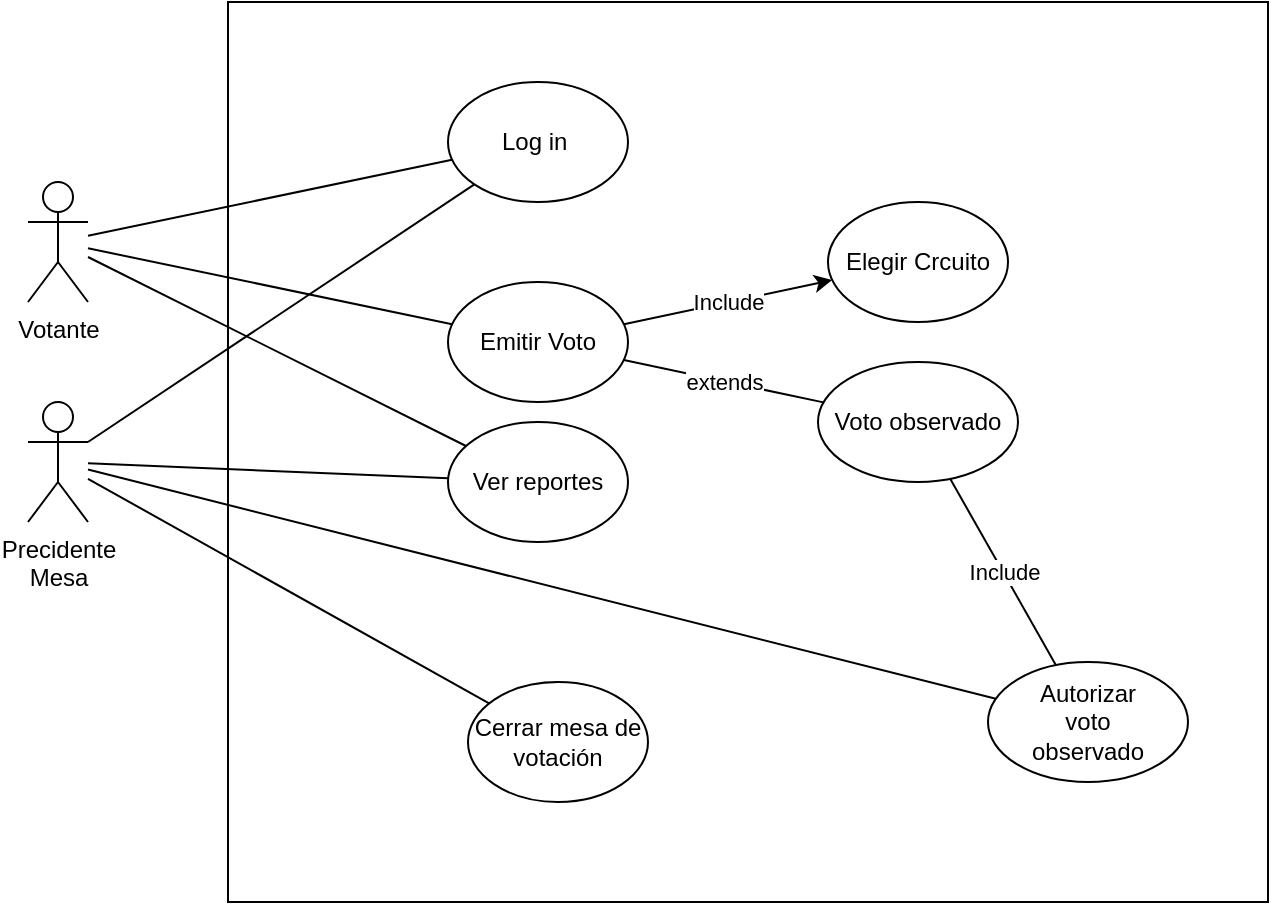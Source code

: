 <mxfile>
    <diagram id="dPtgqSaLlHDjPtCQdF0w" name="Page-1">
        <mxGraphModel dx="1734" dy="804" grid="1" gridSize="10" guides="1" tooltips="1" connect="1" arrows="1" fold="1" page="1" pageScale="1" pageWidth="827" pageHeight="1169" math="0" shadow="0">
            <root>
                <mxCell id="0"/>
                <mxCell id="1" parent="0"/>
                <mxCell id="36" value="" style="rounded=0;whiteSpace=wrap;html=1;fillColor=none;" vertex="1" parent="1">
                    <mxGeometry x="160" y="50" width="520" height="450" as="geometry"/>
                </mxCell>
                <mxCell id="37" style="edgeStyle=none;shape=connector;rounded=0;orthogonalLoop=1;jettySize=auto;html=1;strokeColor=default;align=center;verticalAlign=middle;fontFamily=Helvetica;fontSize=11;fontColor=default;labelBackgroundColor=default;startFill=0;endArrow=none;" edge="1" parent="1" source="38" target="55">
                    <mxGeometry relative="1" as="geometry"/>
                </mxCell>
                <mxCell id="38" value="Votante" style="shape=umlActor;verticalLabelPosition=bottom;verticalAlign=top;html=1;outlineConnect=0;" vertex="1" parent="1">
                    <mxGeometry x="60" y="140" width="30" height="60" as="geometry"/>
                </mxCell>
                <mxCell id="39" style="edgeStyle=none;html=1;endArrow=none;endFill=0;" edge="1" parent="1" source="43" target="48">
                    <mxGeometry relative="1" as="geometry"/>
                </mxCell>
                <mxCell id="40" style="edgeStyle=none;shape=connector;rounded=0;orthogonalLoop=1;jettySize=auto;html=1;strokeColor=default;align=center;verticalAlign=middle;fontFamily=Helvetica;fontSize=11;fontColor=default;labelBackgroundColor=default;startFill=0;endArrow=none;" edge="1" parent="1" source="43" target="53">
                    <mxGeometry relative="1" as="geometry"/>
                </mxCell>
                <mxCell id="41" style="edgeStyle=none;shape=connector;rounded=0;orthogonalLoop=1;jettySize=auto;html=1;strokeColor=default;align=center;verticalAlign=middle;fontFamily=Helvetica;fontSize=11;fontColor=default;labelBackgroundColor=default;startFill=0;endArrow=none;" edge="1" parent="1" source="43" target="54">
                    <mxGeometry relative="1" as="geometry"/>
                </mxCell>
                <mxCell id="42" style="edgeStyle=none;shape=connector;rounded=0;orthogonalLoop=1;jettySize=auto;html=1;strokeColor=default;align=center;verticalAlign=middle;fontFamily=Helvetica;fontSize=11;fontColor=default;labelBackgroundColor=default;startFill=0;endArrow=none;" edge="1" parent="1" source="43" target="55">
                    <mxGeometry relative="1" as="geometry"/>
                </mxCell>
                <mxCell id="43" value="Precidente&lt;div&gt;Mesa&lt;/div&gt;" style="shape=umlActor;verticalLabelPosition=bottom;verticalAlign=top;html=1;outlineConnect=0;" vertex="1" parent="1">
                    <mxGeometry x="60" y="250" width="30" height="60" as="geometry"/>
                </mxCell>
                <mxCell id="44" value="Include" style="edgeStyle=none;html=1;" edge="1" parent="1" source="46" target="49">
                    <mxGeometry relative="1" as="geometry"/>
                </mxCell>
                <mxCell id="45" style="edgeStyle=none;html=1;endArrow=none;endFill=0;" edge="1" parent="1" source="46" target="38">
                    <mxGeometry relative="1" as="geometry"/>
                </mxCell>
                <mxCell id="46" value="Emitir Voto" style="ellipse;whiteSpace=wrap;html=1;" vertex="1" parent="1">
                    <mxGeometry x="270" y="190" width="90" height="60" as="geometry"/>
                </mxCell>
                <mxCell id="47" style="edgeStyle=none;html=1;endArrow=none;endFill=0;" edge="1" parent="1" source="48" target="38">
                    <mxGeometry relative="1" as="geometry"/>
                </mxCell>
                <mxCell id="48" value="Log in&amp;nbsp;" style="ellipse;whiteSpace=wrap;html=1;" vertex="1" parent="1">
                    <mxGeometry x="270" y="90" width="90" height="60" as="geometry"/>
                </mxCell>
                <mxCell id="49" value="Elegir Crcuito" style="ellipse;whiteSpace=wrap;html=1;" vertex="1" parent="1">
                    <mxGeometry x="460" y="150" width="90" height="60" as="geometry"/>
                </mxCell>
                <mxCell id="50" value="extends" style="rounded=0;orthogonalLoop=1;jettySize=auto;html=1;endArrow=none;startFill=0;" edge="1" parent="1" source="51" target="46">
                    <mxGeometry x="0.0" relative="1" as="geometry">
                        <mxPoint as="offset"/>
                    </mxGeometry>
                </mxCell>
                <mxCell id="51" value="Voto observado" style="ellipse;whiteSpace=wrap;html=1;" vertex="1" parent="1">
                    <mxGeometry x="455" y="230" width="100" height="60" as="geometry"/>
                </mxCell>
                <mxCell id="52" value="Include" style="rounded=0;orthogonalLoop=1;jettySize=auto;html=1;endArrow=none;startFill=0;" edge="1" parent="1" source="53" target="51">
                    <mxGeometry relative="1" as="geometry"/>
                </mxCell>
                <mxCell id="53" value="Autorizar&lt;div&gt;voto&lt;/div&gt;&lt;div&gt;observado&lt;/div&gt;" style="ellipse;whiteSpace=wrap;html=1;" vertex="1" parent="1">
                    <mxGeometry x="540" y="380" width="100" height="60" as="geometry"/>
                </mxCell>
                <mxCell id="54" value="Cerrar mesa de votación" style="ellipse;whiteSpace=wrap;html=1;" vertex="1" parent="1">
                    <mxGeometry x="280" y="390" width="90" height="60" as="geometry"/>
                </mxCell>
                <mxCell id="55" value="Ver reportes" style="ellipse;whiteSpace=wrap;html=1;" vertex="1" parent="1">
                    <mxGeometry x="270" y="260" width="90" height="60" as="geometry"/>
                </mxCell>
            </root>
        </mxGraphModel>
    </diagram>
</mxfile>